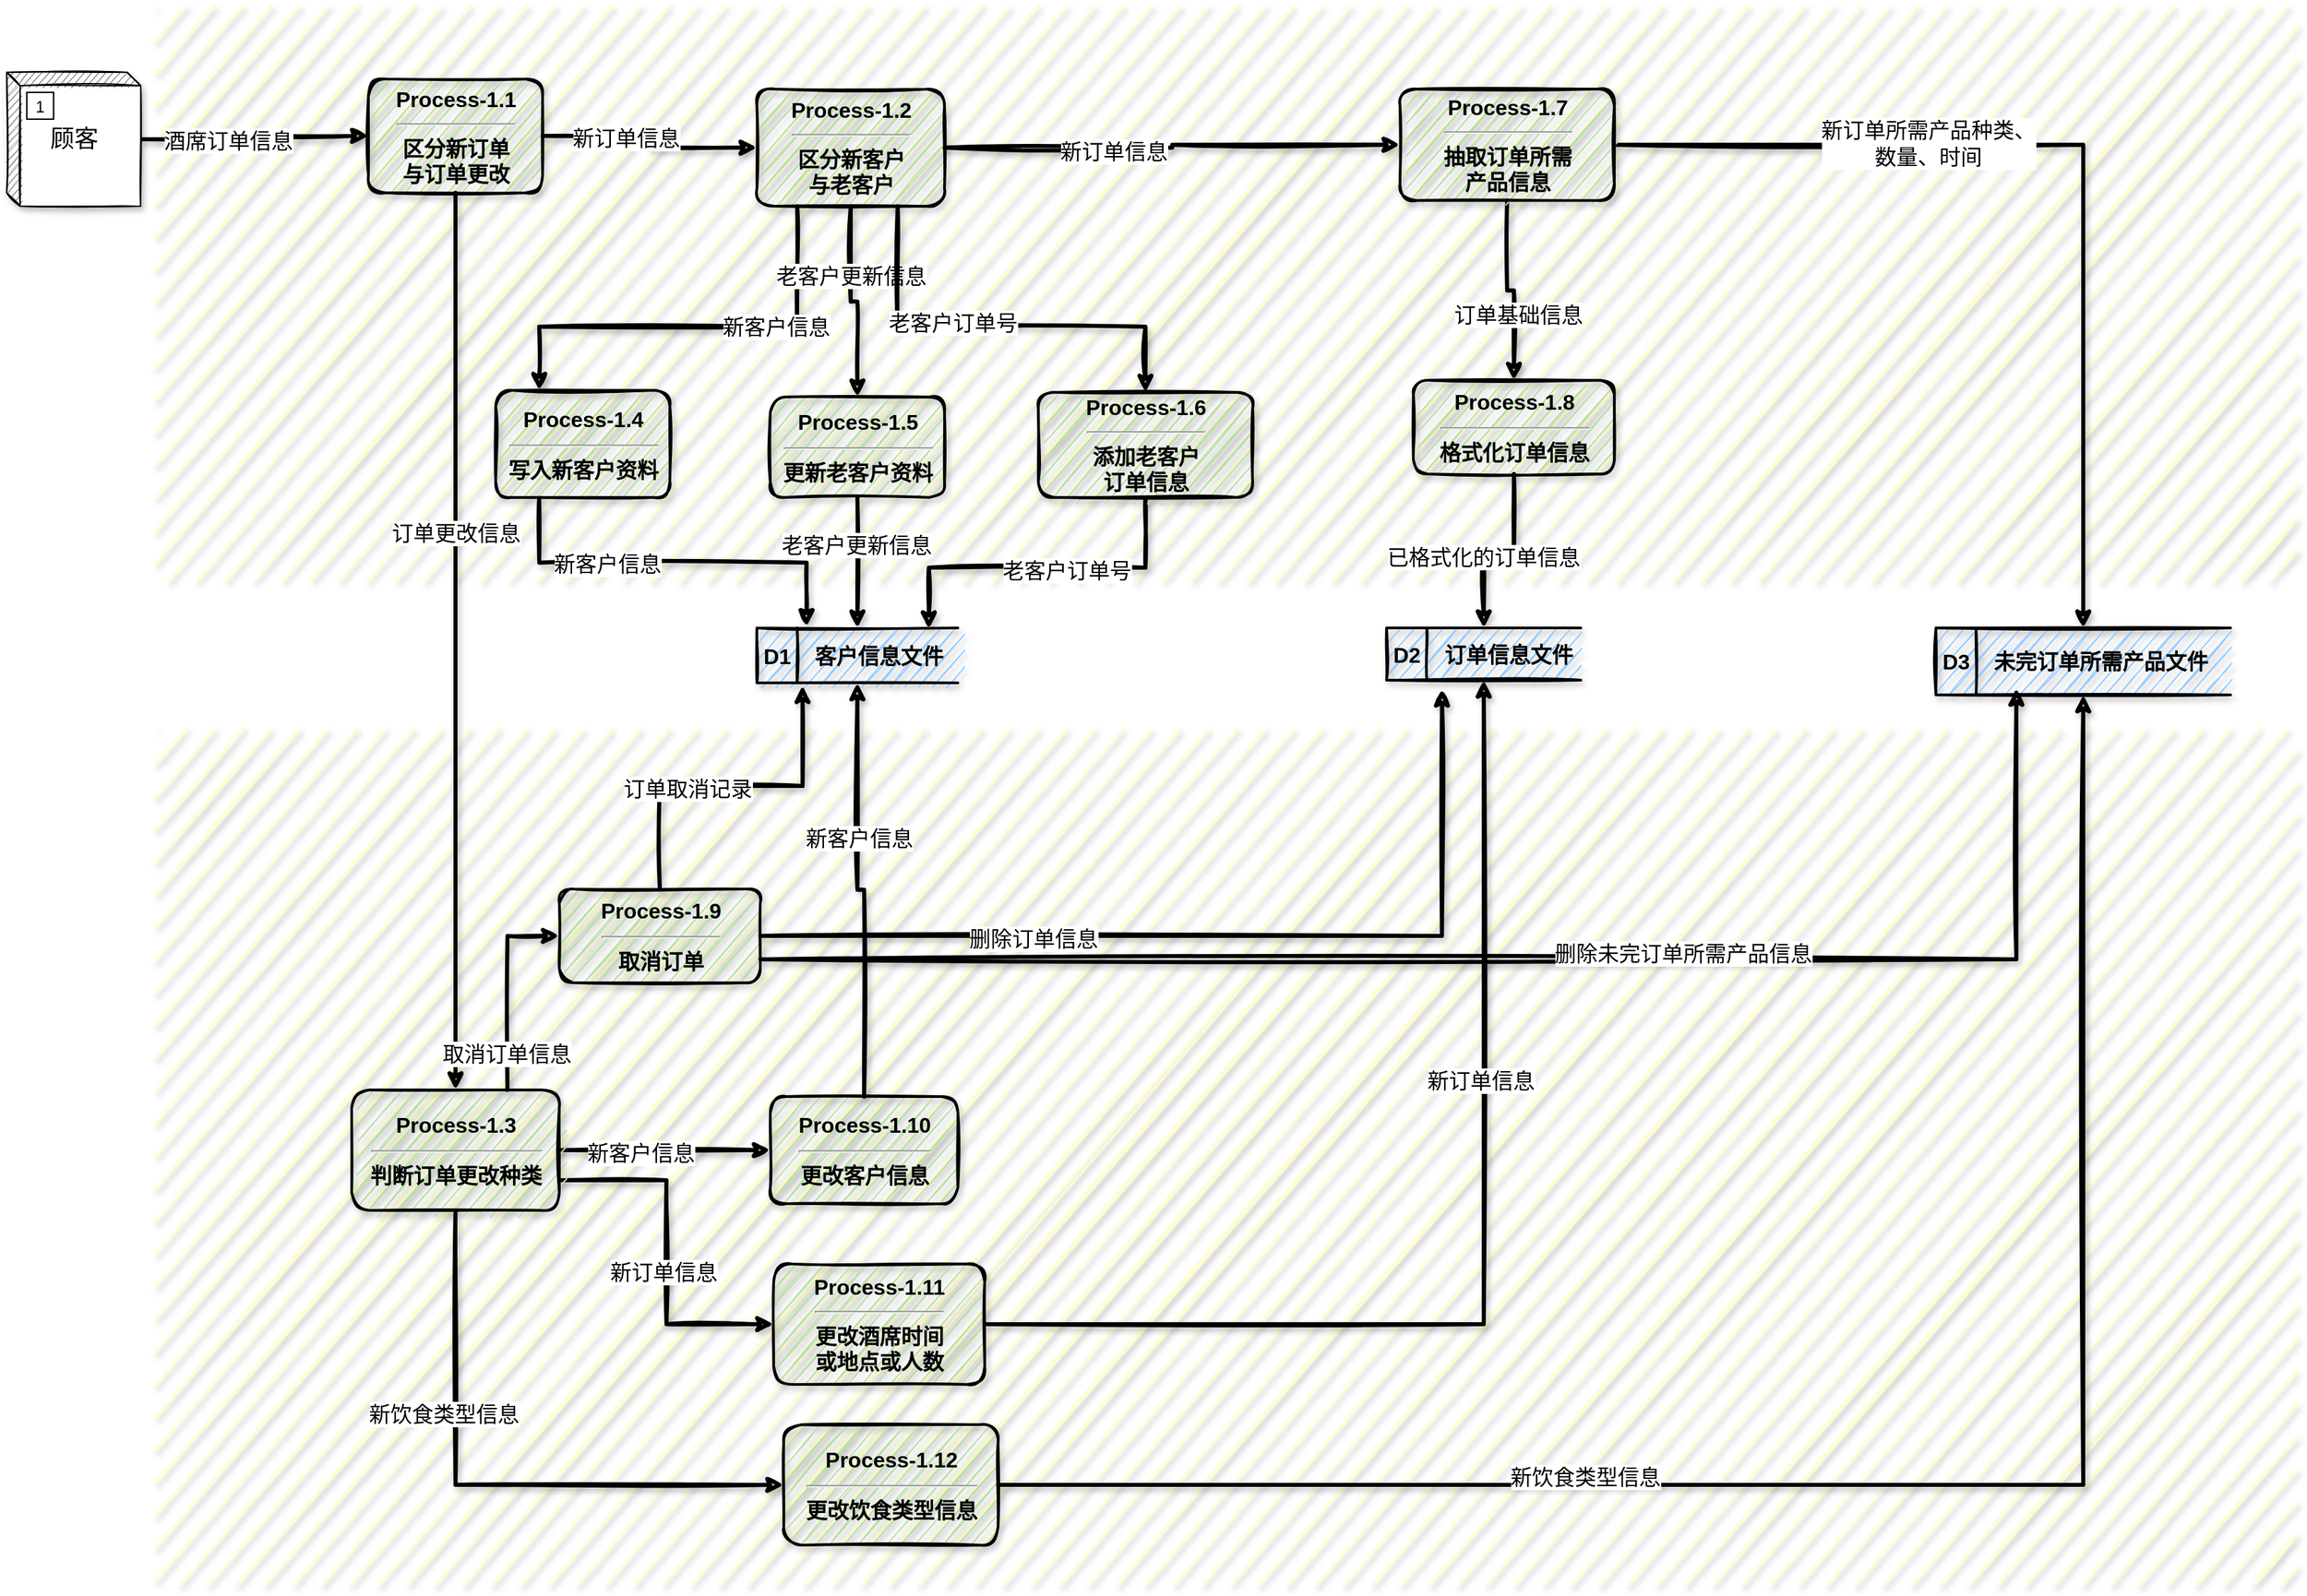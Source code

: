 <mxfile version="14.5.8" type="github">
  <diagram id="C5RBs43oDa-KdzZeNtuy" name="Page-1">
    <mxGraphModel dx="1980" dy="1096" grid="1" gridSize="10" guides="1" tooltips="1" connect="1" arrows="1" fold="1" page="1" pageScale="1" pageWidth="827" pageHeight="1169" math="0" shadow="0">
      <root>
        <mxCell id="WIyWlLk6GJQsqaUBKTNV-0" />
        <mxCell id="WIyWlLk6GJQsqaUBKTNV-1" parent="WIyWlLk6GJQsqaUBKTNV-0" />
        <mxCell id="XLCLOh3F5A6T6URXvK6H-68" value="" style="rounded=1;whiteSpace=wrap;html=1;absoluteArcSize=1;arcSize=14;strokeWidth=4;shadow=1;glass=0;dashed=0;sketch=1;opacity=80;fillStyle=auto;strokeColor=none;fillColor=#FFFFCC;" vertex="1" parent="WIyWlLk6GJQsqaUBKTNV-1">
          <mxGeometry x="170" y="720" width="1600" height="640" as="geometry" />
        </mxCell>
        <mxCell id="XLCLOh3F5A6T6URXvK6H-67" value="" style="rounded=1;whiteSpace=wrap;html=1;absoluteArcSize=1;arcSize=14;strokeWidth=4;shadow=1;dashed=0;sketch=1;fillColor=#FFFFCC;glass=0;opacity=80;strokeColor=none;" vertex="1" parent="WIyWlLk6GJQsqaUBKTNV-1">
          <mxGeometry x="170" y="180" width="1600" height="430" as="geometry" />
        </mxCell>
        <mxCell id="XLCLOh3F5A6T6URXvK6H-4" style="edgeStyle=orthogonalEdgeStyle;rounded=0;orthogonalLoop=1;jettySize=auto;html=1;shadow=1;sketch=1;strokeWidth=3;" edge="1" parent="WIyWlLk6GJQsqaUBKTNV-1" source="XLCLOh3F5A6T6URXvK6H-1" target="XLCLOh3F5A6T6URXvK6H-3">
          <mxGeometry relative="1" as="geometry" />
        </mxCell>
        <mxCell id="XLCLOh3F5A6T6URXvK6H-5" value="&lt;font style=&quot;font-size: 16px&quot;&gt;酒席订单信息&lt;/font&gt;" style="edgeLabel;html=1;align=center;verticalAlign=middle;resizable=0;points=[];" vertex="1" connectable="0" parent="XLCLOh3F5A6T6URXvK6H-4">
          <mxGeometry x="-0.248" y="-1" relative="1" as="geometry">
            <mxPoint as="offset" />
          </mxGeometry>
        </mxCell>
        <mxCell id="XLCLOh3F5A6T6URXvK6H-1" value="&lt;font style=&quot;font-size: 18px&quot;&gt;顾客&lt;/font&gt;" style="html=1;dashed=0;whitespace=wrap;shape=mxgraph.dfd.externalEntity;sketch=1;shadow=1;" vertex="1" parent="WIyWlLk6GJQsqaUBKTNV-1">
          <mxGeometry x="60" y="230" width="100" height="100" as="geometry" />
        </mxCell>
        <mxCell id="XLCLOh3F5A6T6URXvK6H-2" value="1" style="autosize=1;part=1;resizable=0;strokeColor=inherit;fillColor=inherit;gradientColor=inherit;" vertex="1" parent="XLCLOh3F5A6T6URXvK6H-1">
          <mxGeometry width="20" height="20" relative="1" as="geometry">
            <mxPoint x="15" y="15" as="offset" />
          </mxGeometry>
        </mxCell>
        <mxCell id="XLCLOh3F5A6T6URXvK6H-8" style="edgeStyle=orthogonalEdgeStyle;rounded=0;sketch=1;orthogonalLoop=1;jettySize=auto;html=1;entryX=0;entryY=0.5;entryDx=0;entryDy=0;shadow=1;strokeWidth=3;" edge="1" parent="WIyWlLk6GJQsqaUBKTNV-1" source="XLCLOh3F5A6T6URXvK6H-3" target="XLCLOh3F5A6T6URXvK6H-7">
          <mxGeometry relative="1" as="geometry" />
        </mxCell>
        <mxCell id="XLCLOh3F5A6T6URXvK6H-9" value="&lt;font style=&quot;font-size: 16px&quot;&gt;新订单信息&lt;/font&gt;" style="edgeLabel;html=1;align=center;verticalAlign=middle;resizable=0;points=[];" vertex="1" connectable="0" parent="XLCLOh3F5A6T6URXvK6H-8">
          <mxGeometry x="-0.272" y="-1" relative="1" as="geometry">
            <mxPoint as="offset" />
          </mxGeometry>
        </mxCell>
        <mxCell id="XLCLOh3F5A6T6URXvK6H-11" style="edgeStyle=orthogonalEdgeStyle;rounded=0;sketch=1;orthogonalLoop=1;jettySize=auto;html=1;entryX=0.5;entryY=0;entryDx=0;entryDy=0;shadow=1;strokeWidth=3;" edge="1" parent="WIyWlLk6GJQsqaUBKTNV-1" source="XLCLOh3F5A6T6URXvK6H-3" target="XLCLOh3F5A6T6URXvK6H-10">
          <mxGeometry relative="1" as="geometry" />
        </mxCell>
        <mxCell id="XLCLOh3F5A6T6URXvK6H-12" value="&lt;font style=&quot;font-size: 16px&quot;&gt;订单更改信息&lt;/font&gt;" style="edgeLabel;html=1;align=center;verticalAlign=middle;resizable=0;points=[];" vertex="1" connectable="0" parent="XLCLOh3F5A6T6URXvK6H-11">
          <mxGeometry x="-0.243" relative="1" as="geometry">
            <mxPoint as="offset" />
          </mxGeometry>
        </mxCell>
        <mxCell id="XLCLOh3F5A6T6URXvK6H-3" value="&lt;b style=&quot;font-size: 16px&quot;&gt;&lt;font style=&quot;font-size: 16px&quot;&gt;Process-1.1&lt;/font&gt;&lt;/b&gt;&lt;hr style=&quot;font-size: 16px&quot;&gt;&lt;b style=&quot;font-size: 16px&quot;&gt;&lt;font style=&quot;font-size: 16px&quot;&gt;区分新订单&lt;br&gt;与订单更改&lt;/font&gt;&lt;/b&gt;" style="html=1;dashed=0;whitespace=wrap;rounded=1;sketch=1;shadow=1;strokeWidth=2;fillColor=#B9E0A5;" vertex="1" parent="WIyWlLk6GJQsqaUBKTNV-1">
          <mxGeometry x="330" y="235" width="130" height="85" as="geometry" />
        </mxCell>
        <mxCell id="XLCLOh3F5A6T6URXvK6H-14" style="edgeStyle=orthogonalEdgeStyle;rounded=0;sketch=1;orthogonalLoop=1;jettySize=auto;html=1;shadow=1;strokeWidth=3;entryX=0.25;entryY=0;entryDx=0;entryDy=0;" edge="1" parent="WIyWlLk6GJQsqaUBKTNV-1" source="XLCLOh3F5A6T6URXvK6H-7" target="XLCLOh3F5A6T6URXvK6H-13">
          <mxGeometry relative="1" as="geometry">
            <mxPoint x="470" y="350" as="targetPoint" />
            <Array as="points">
              <mxPoint x="650" y="420" />
              <mxPoint x="458" y="420" />
            </Array>
          </mxGeometry>
        </mxCell>
        <mxCell id="XLCLOh3F5A6T6URXvK6H-15" value="&lt;font style=&quot;font-size: 16px&quot;&gt;新客户信息&lt;/font&gt;" style="edgeLabel;html=1;align=center;verticalAlign=middle;resizable=0;points=[];" vertex="1" connectable="0" parent="XLCLOh3F5A6T6URXvK6H-14">
          <mxGeometry x="-0.359" relative="1" as="geometry">
            <mxPoint as="offset" />
          </mxGeometry>
        </mxCell>
        <mxCell id="XLCLOh3F5A6T6URXvK6H-20" style="edgeStyle=orthogonalEdgeStyle;rounded=0;sketch=1;orthogonalLoop=1;jettySize=auto;html=1;shadow=1;strokeWidth=3;" edge="1" parent="WIyWlLk6GJQsqaUBKTNV-1" source="XLCLOh3F5A6T6URXvK6H-7" target="XLCLOh3F5A6T6URXvK6H-19">
          <mxGeometry relative="1" as="geometry" />
        </mxCell>
        <mxCell id="XLCLOh3F5A6T6URXvK6H-21" value="&lt;font style=&quot;font-size: 16px&quot;&gt;新订单信息&lt;/font&gt;" style="edgeLabel;html=1;align=center;verticalAlign=middle;resizable=0;points=[];" vertex="1" connectable="0" parent="XLCLOh3F5A6T6URXvK6H-20">
          <mxGeometry x="-0.265" y="-2" relative="1" as="geometry">
            <mxPoint as="offset" />
          </mxGeometry>
        </mxCell>
        <mxCell id="XLCLOh3F5A6T6URXvK6H-24" style="edgeStyle=orthogonalEdgeStyle;rounded=0;sketch=1;orthogonalLoop=1;jettySize=auto;html=1;entryX=0.5;entryY=0;entryDx=0;entryDy=0;shadow=1;strokeWidth=3;" edge="1" parent="WIyWlLk6GJQsqaUBKTNV-1" source="XLCLOh3F5A6T6URXvK6H-7" target="XLCLOh3F5A6T6URXvK6H-22">
          <mxGeometry relative="1" as="geometry" />
        </mxCell>
        <mxCell id="XLCLOh3F5A6T6URXvK6H-25" value="&lt;font style=&quot;font-size: 16px&quot;&gt;老客户更新信息&lt;/font&gt;" style="edgeLabel;html=1;align=center;verticalAlign=middle;resizable=0;points=[];" vertex="1" connectable="0" parent="XLCLOh3F5A6T6URXvK6H-24">
          <mxGeometry x="-0.294" relative="1" as="geometry">
            <mxPoint as="offset" />
          </mxGeometry>
        </mxCell>
        <mxCell id="XLCLOh3F5A6T6URXvK6H-29" style="edgeStyle=orthogonalEdgeStyle;rounded=0;sketch=1;orthogonalLoop=1;jettySize=auto;html=1;exitX=0.75;exitY=1;exitDx=0;exitDy=0;shadow=1;strokeWidth=3;" edge="1" parent="WIyWlLk6GJQsqaUBKTNV-1" source="XLCLOh3F5A6T6URXvK6H-7" target="XLCLOh3F5A6T6URXvK6H-28">
          <mxGeometry relative="1" as="geometry">
            <Array as="points">
              <mxPoint x="725" y="420" />
              <mxPoint x="910" y="420" />
            </Array>
          </mxGeometry>
        </mxCell>
        <mxCell id="XLCLOh3F5A6T6URXvK6H-30" value="&lt;font style=&quot;font-size: 16px&quot;&gt;老客户订单号&lt;/font&gt;" style="edgeLabel;html=1;align=center;verticalAlign=middle;resizable=0;points=[];" vertex="1" connectable="0" parent="XLCLOh3F5A6T6URXvK6H-29">
          <mxGeometry x="-0.198" y="3" relative="1" as="geometry">
            <mxPoint x="1" as="offset" />
          </mxGeometry>
        </mxCell>
        <mxCell id="XLCLOh3F5A6T6URXvK6H-7" value="&lt;span style=&quot;font-size: 16px&quot;&gt;&lt;font style=&quot;font-size: 16px&quot;&gt;&lt;b&gt;Process-1.2&lt;/b&gt;&lt;/font&gt;&lt;/span&gt;&lt;hr style=&quot;font-size: 16px&quot;&gt;&lt;span style=&quot;font-size: 16px&quot;&gt;&lt;font style=&quot;font-size: 16px&quot;&gt;&lt;b&gt;区分新客户&lt;br&gt;与老客户&lt;/b&gt;&lt;/font&gt;&lt;/span&gt;" style="html=1;dashed=0;whitespace=wrap;rounded=1;shadow=1;sketch=1;strokeWidth=2;fillColor=#B9E0A5;" vertex="1" parent="WIyWlLk6GJQsqaUBKTNV-1">
          <mxGeometry x="620" y="242.5" width="140" height="87.5" as="geometry" />
        </mxCell>
        <mxCell id="XLCLOh3F5A6T6URXvK6H-50" style="edgeStyle=orthogonalEdgeStyle;rounded=0;sketch=1;orthogonalLoop=1;jettySize=auto;html=1;exitX=0.75;exitY=0;exitDx=0;exitDy=0;entryX=0;entryY=0.5;entryDx=0;entryDy=0;shadow=1;strokeWidth=3;" edge="1" parent="WIyWlLk6GJQsqaUBKTNV-1" source="XLCLOh3F5A6T6URXvK6H-10" target="XLCLOh3F5A6T6URXvK6H-43">
          <mxGeometry relative="1" as="geometry" />
        </mxCell>
        <mxCell id="XLCLOh3F5A6T6URXvK6H-51" value="&lt;font style=&quot;font-size: 16px&quot;&gt;取消订单信息&lt;/font&gt;" style="edgeLabel;html=1;align=center;verticalAlign=middle;resizable=0;points=[];" vertex="1" connectable="0" parent="XLCLOh3F5A6T6URXvK6H-50">
          <mxGeometry x="-0.649" y="1" relative="1" as="geometry">
            <mxPoint as="offset" />
          </mxGeometry>
        </mxCell>
        <mxCell id="XLCLOh3F5A6T6URXvK6H-53" style="edgeStyle=orthogonalEdgeStyle;rounded=0;sketch=1;orthogonalLoop=1;jettySize=auto;html=1;shadow=1;strokeWidth=3;" edge="1" parent="WIyWlLk6GJQsqaUBKTNV-1" source="XLCLOh3F5A6T6URXvK6H-10" target="XLCLOh3F5A6T6URXvK6H-52">
          <mxGeometry relative="1" as="geometry" />
        </mxCell>
        <mxCell id="XLCLOh3F5A6T6URXvK6H-54" value="&lt;font style=&quot;font-size: 16px&quot;&gt;新客户信息&lt;/font&gt;" style="edgeLabel;html=1;align=center;verticalAlign=middle;resizable=0;points=[];" vertex="1" connectable="0" parent="XLCLOh3F5A6T6URXvK6H-53">
          <mxGeometry x="-0.236" y="-2" relative="1" as="geometry">
            <mxPoint as="offset" />
          </mxGeometry>
        </mxCell>
        <mxCell id="XLCLOh3F5A6T6URXvK6H-60" style="edgeStyle=orthogonalEdgeStyle;rounded=0;sketch=1;orthogonalLoop=1;jettySize=auto;html=1;exitX=1;exitY=0.75;exitDx=0;exitDy=0;entryX=0;entryY=0.5;entryDx=0;entryDy=0;shadow=1;strokeWidth=3;" edge="1" parent="WIyWlLk6GJQsqaUBKTNV-1" source="XLCLOh3F5A6T6URXvK6H-10" target="XLCLOh3F5A6T6URXvK6H-57">
          <mxGeometry relative="1" as="geometry" />
        </mxCell>
        <mxCell id="XLCLOh3F5A6T6URXvK6H-61" value="&lt;font style=&quot;font-size: 16px&quot;&gt;新订单信息&lt;/font&gt;" style="edgeLabel;html=1;align=center;verticalAlign=middle;resizable=0;points=[];" vertex="1" connectable="0" parent="XLCLOh3F5A6T6URXvK6H-60">
          <mxGeometry x="0.115" y="-3" relative="1" as="geometry">
            <mxPoint y="-1" as="offset" />
          </mxGeometry>
        </mxCell>
        <mxCell id="XLCLOh3F5A6T6URXvK6H-63" style="edgeStyle=orthogonalEdgeStyle;rounded=0;sketch=1;orthogonalLoop=1;jettySize=auto;html=1;entryX=0;entryY=0.5;entryDx=0;entryDy=0;shadow=1;strokeWidth=3;exitX=0.5;exitY=1;exitDx=0;exitDy=0;" edge="1" parent="WIyWlLk6GJQsqaUBKTNV-1" source="XLCLOh3F5A6T6URXvK6H-10" target="XLCLOh3F5A6T6URXvK6H-62">
          <mxGeometry relative="1" as="geometry" />
        </mxCell>
        <mxCell id="XLCLOh3F5A6T6URXvK6H-64" value="&lt;font style=&quot;font-size: 16px&quot;&gt;新饮食类型信息&lt;/font&gt;" style="edgeLabel;html=1;align=center;verticalAlign=middle;resizable=0;points=[];" vertex="1" connectable="0" parent="XLCLOh3F5A6T6URXvK6H-63">
          <mxGeometry x="-0.323" y="-9" relative="1" as="geometry">
            <mxPoint y="-1" as="offset" />
          </mxGeometry>
        </mxCell>
        <mxCell id="XLCLOh3F5A6T6URXvK6H-10" value="&lt;b style=&quot;font-size: 16px&quot;&gt;&lt;font style=&quot;font-size: 16px&quot;&gt;Process-1.3&lt;/font&gt;&lt;/b&gt;&lt;hr style=&quot;font-size: 16px&quot;&gt;&lt;b style=&quot;font-size: 16px&quot;&gt;&lt;font style=&quot;font-size: 16px&quot;&gt;判断订单更改种类&lt;/font&gt;&lt;/b&gt;" style="html=1;dashed=0;whitespace=wrap;rounded=1;shadow=1;sketch=1;strokeWidth=2;fillColor=#B9E0A5;" vertex="1" parent="WIyWlLk6GJQsqaUBKTNV-1">
          <mxGeometry x="317.5" y="990" width="155" height="90" as="geometry" />
        </mxCell>
        <mxCell id="XLCLOh3F5A6T6URXvK6H-17" style="edgeStyle=orthogonalEdgeStyle;rounded=0;sketch=1;orthogonalLoop=1;jettySize=auto;html=1;shadow=1;strokeWidth=3;exitX=0.25;exitY=1;exitDx=0;exitDy=0;entryX=0.247;entryY=-0.024;entryDx=0;entryDy=0;entryPerimeter=0;" edge="1" parent="WIyWlLk6GJQsqaUBKTNV-1" source="XLCLOh3F5A6T6URXvK6H-13" target="XLCLOh3F5A6T6URXvK6H-16">
          <mxGeometry relative="1" as="geometry" />
        </mxCell>
        <mxCell id="XLCLOh3F5A6T6URXvK6H-18" value="&lt;font style=&quot;font-size: 16px&quot;&gt;新客户信息&lt;/font&gt;" style="edgeLabel;html=1;align=center;verticalAlign=middle;resizable=0;points=[];" vertex="1" connectable="0" parent="XLCLOh3F5A6T6URXvK6H-17">
          <mxGeometry x="-0.336" y="1" relative="1" as="geometry">
            <mxPoint y="1" as="offset" />
          </mxGeometry>
        </mxCell>
        <mxCell id="XLCLOh3F5A6T6URXvK6H-13" value="&lt;b style=&quot;font-size: 16px&quot;&gt;&lt;font style=&quot;font-size: 16px&quot;&gt;Process-1.4&lt;/font&gt;&lt;/b&gt;&lt;hr style=&quot;font-size: 16px&quot;&gt;&lt;b style=&quot;font-size: 16px&quot;&gt;&lt;font style=&quot;font-size: 16px&quot;&gt;写入新客户资料&lt;/font&gt;&lt;/b&gt;" style="html=1;dashed=0;whitespace=wrap;rounded=1;shadow=1;sketch=1;strokeWidth=2;fillColor=#B9E0A5;" vertex="1" parent="WIyWlLk6GJQsqaUBKTNV-1">
          <mxGeometry x="425" y="467.5" width="130" height="80" as="geometry" />
        </mxCell>
        <mxCell id="XLCLOh3F5A6T6URXvK6H-16" value="&lt;b&gt;&lt;font style=&quot;font-size: 16px&quot;&gt;D1&amp;nbsp; &amp;nbsp; 客户信息文件&lt;/font&gt;&lt;/b&gt;" style="html=1;dashed=0;whitespace=wrap;shape=mxgraph.dfd.dataStoreID;align=left;spacingLeft=3;points=[[0,0],[0.5,0],[1,0],[0,0.5],[1,0.5],[0,1],[0.5,1],[1,1]];rounded=1;shadow=1;sketch=1;strokeWidth=2;fillColor=#99CCFF;" vertex="1" parent="WIyWlLk6GJQsqaUBKTNV-1">
          <mxGeometry x="620" y="645" width="150" height="41" as="geometry" />
        </mxCell>
        <mxCell id="XLCLOh3F5A6T6URXvK6H-34" style="edgeStyle=orthogonalEdgeStyle;rounded=0;sketch=1;orthogonalLoop=1;jettySize=auto;html=1;entryX=0.5;entryY=0;entryDx=0;entryDy=0;shadow=1;strokeWidth=3;" edge="1" parent="WIyWlLk6GJQsqaUBKTNV-1" source="XLCLOh3F5A6T6URXvK6H-19" target="XLCLOh3F5A6T6URXvK6H-33">
          <mxGeometry relative="1" as="geometry" />
        </mxCell>
        <mxCell id="XLCLOh3F5A6T6URXvK6H-35" value="&lt;font style=&quot;font-size: 16px&quot;&gt;新订单所需产品种类、&lt;br&gt;数量、时间&lt;/font&gt;" style="edgeLabel;html=1;align=center;verticalAlign=middle;resizable=0;points=[];" vertex="1" connectable="0" parent="XLCLOh3F5A6T6URXvK6H-34">
          <mxGeometry x="-0.342" y="1" relative="1" as="geometry">
            <mxPoint as="offset" />
          </mxGeometry>
        </mxCell>
        <mxCell id="XLCLOh3F5A6T6URXvK6H-37" style="edgeStyle=orthogonalEdgeStyle;rounded=0;sketch=1;orthogonalLoop=1;jettySize=auto;html=1;entryX=0.5;entryY=0;entryDx=0;entryDy=0;shadow=1;strokeWidth=3;" edge="1" parent="WIyWlLk6GJQsqaUBKTNV-1" source="XLCLOh3F5A6T6URXvK6H-19" target="XLCLOh3F5A6T6URXvK6H-36">
          <mxGeometry relative="1" as="geometry" />
        </mxCell>
        <mxCell id="XLCLOh3F5A6T6URXvK6H-38" value="&lt;font style=&quot;font-size: 16px&quot;&gt;订单基础信息&lt;/font&gt;" style="edgeLabel;html=1;align=center;verticalAlign=middle;resizable=0;points=[];" vertex="1" connectable="0" parent="XLCLOh3F5A6T6URXvK6H-37">
          <mxGeometry x="0.294" y="3" relative="1" as="geometry">
            <mxPoint as="offset" />
          </mxGeometry>
        </mxCell>
        <mxCell id="XLCLOh3F5A6T6URXvK6H-19" value="&lt;b style=&quot;font-size: 16px&quot;&gt;&lt;font style=&quot;font-size: 16px&quot;&gt;Process-1.7&lt;/font&gt;&lt;/b&gt;&lt;hr style=&quot;font-size: 16px&quot;&gt;&lt;b style=&quot;font-size: 16px&quot;&gt;&lt;font style=&quot;font-size: 16px&quot;&gt;抽取订单所需&lt;br&gt;产品信息&lt;/font&gt;&lt;/b&gt;" style="html=1;dashed=0;whitespace=wrap;rounded=1;shadow=1;sketch=1;strokeWidth=2;fillColor=#B9E0A5;" vertex="1" parent="WIyWlLk6GJQsqaUBKTNV-1">
          <mxGeometry x="1100" y="242.5" width="160" height="83.25" as="geometry" />
        </mxCell>
        <mxCell id="XLCLOh3F5A6T6URXvK6H-26" style="edgeStyle=orthogonalEdgeStyle;rounded=0;sketch=1;orthogonalLoop=1;jettySize=auto;html=1;entryX=0.5;entryY=0;entryDx=0;entryDy=0;shadow=1;strokeWidth=3;" edge="1" parent="WIyWlLk6GJQsqaUBKTNV-1" source="XLCLOh3F5A6T6URXvK6H-22" target="XLCLOh3F5A6T6URXvK6H-16">
          <mxGeometry relative="1" as="geometry" />
        </mxCell>
        <mxCell id="XLCLOh3F5A6T6URXvK6H-27" value="&lt;span style=&quot;font-size: 16px&quot;&gt;老客户更新信息&lt;/span&gt;" style="edgeLabel;html=1;align=center;verticalAlign=middle;resizable=0;points=[];" vertex="1" connectable="0" parent="XLCLOh3F5A6T6URXvK6H-26">
          <mxGeometry x="-0.282" y="-1" relative="1" as="geometry">
            <mxPoint as="offset" />
          </mxGeometry>
        </mxCell>
        <mxCell id="XLCLOh3F5A6T6URXvK6H-22" value="&lt;b style=&quot;font-size: 16px&quot;&gt;&lt;font style=&quot;font-size: 16px&quot;&gt;Process-1.5&lt;/font&gt;&lt;/b&gt;&lt;hr style=&quot;font-size: 16px&quot;&gt;&lt;b style=&quot;font-size: 16px&quot;&gt;&lt;font style=&quot;font-size: 16px&quot;&gt;更新老客户资料&lt;/font&gt;&lt;/b&gt;" style="html=1;dashed=0;whitespace=wrap;rounded=1;shadow=1;sketch=1;strokeWidth=2;fillColor=#B9E0A5;" vertex="1" parent="WIyWlLk6GJQsqaUBKTNV-1">
          <mxGeometry x="630" y="472.5" width="130" height="75" as="geometry" />
        </mxCell>
        <mxCell id="XLCLOh3F5A6T6URXvK6H-31" style="edgeStyle=orthogonalEdgeStyle;rounded=0;sketch=1;orthogonalLoop=1;jettySize=auto;html=1;entryX=0.855;entryY=0.017;entryDx=0;entryDy=0;entryPerimeter=0;shadow=1;strokeWidth=3;" edge="1" parent="WIyWlLk6GJQsqaUBKTNV-1" source="XLCLOh3F5A6T6URXvK6H-28" target="XLCLOh3F5A6T6URXvK6H-16">
          <mxGeometry relative="1" as="geometry">
            <Array as="points">
              <mxPoint x="910" y="600" />
              <mxPoint x="748" y="600" />
            </Array>
          </mxGeometry>
        </mxCell>
        <mxCell id="XLCLOh3F5A6T6URXvK6H-32" value="&lt;span style=&quot;font-size: 16px&quot;&gt;老客户订单号&lt;/span&gt;" style="edgeLabel;html=1;align=center;verticalAlign=middle;resizable=0;points=[];" vertex="1" connectable="0" parent="XLCLOh3F5A6T6URXvK6H-31">
          <mxGeometry x="-0.137" y="2" relative="1" as="geometry">
            <mxPoint as="offset" />
          </mxGeometry>
        </mxCell>
        <mxCell id="XLCLOh3F5A6T6URXvK6H-28" value="&lt;b style=&quot;font-size: 16px&quot;&gt;&lt;font style=&quot;font-size: 16px&quot;&gt;Process-1.6&lt;/font&gt;&lt;/b&gt;&lt;hr style=&quot;font-size: 16px&quot;&gt;&lt;b style=&quot;font-size: 16px&quot;&gt;&lt;font style=&quot;font-size: 16px&quot;&gt;添加老客户&lt;br&gt;订单信息&lt;/font&gt;&lt;/b&gt;" style="html=1;dashed=0;whitespace=wrap;rounded=1;shadow=1;sketch=1;strokeWidth=2;fillColor=#B9E0A5;" vertex="1" parent="WIyWlLk6GJQsqaUBKTNV-1">
          <mxGeometry x="830" y="469" width="160" height="78.5" as="geometry" />
        </mxCell>
        <mxCell id="XLCLOh3F5A6T6URXvK6H-33" value="&lt;b&gt;&lt;font style=&quot;font-size: 16px&quot;&gt;D3&amp;nbsp; &amp;nbsp; 未完订单所需产品文件&lt;/font&gt;&lt;/b&gt;" style="html=1;dashed=0;whitespace=wrap;shape=mxgraph.dfd.dataStoreID;align=left;spacingLeft=3;points=[[0,0],[0.5,0],[1,0],[0,0.5],[1,0.5],[0,1],[0.5,1],[1,1]];rounded=1;shadow=1;sketch=1;strokeWidth=2;fillColor=#99CCFF;" vertex="1" parent="WIyWlLk6GJQsqaUBKTNV-1">
          <mxGeometry x="1500" y="645" width="220" height="50" as="geometry" />
        </mxCell>
        <mxCell id="XLCLOh3F5A6T6URXvK6H-40" style="edgeStyle=orthogonalEdgeStyle;rounded=0;sketch=1;orthogonalLoop=1;jettySize=auto;html=1;entryX=0.5;entryY=0;entryDx=0;entryDy=0;shadow=1;strokeWidth=3;" edge="1" parent="WIyWlLk6GJQsqaUBKTNV-1" source="XLCLOh3F5A6T6URXvK6H-36" target="XLCLOh3F5A6T6URXvK6H-39">
          <mxGeometry relative="1" as="geometry" />
        </mxCell>
        <mxCell id="XLCLOh3F5A6T6URXvK6H-41" value="&lt;font style=&quot;font-size: 16px&quot;&gt;已格式化的订单信息&lt;/font&gt;" style="edgeLabel;html=1;align=center;verticalAlign=middle;resizable=0;points=[];" vertex="1" connectable="0" parent="XLCLOh3F5A6T6URXvK6H-40">
          <mxGeometry x="0.227" y="-1" relative="1" as="geometry">
            <mxPoint as="offset" />
          </mxGeometry>
        </mxCell>
        <mxCell id="XLCLOh3F5A6T6URXvK6H-36" value="&lt;b style=&quot;font-size: 16px&quot;&gt;&lt;font style=&quot;font-size: 16px&quot;&gt;Process-1.8&lt;/font&gt;&lt;/b&gt;&lt;hr style=&quot;font-size: 16px&quot;&gt;&lt;b style=&quot;font-size: 16px&quot;&gt;&lt;font style=&quot;font-size: 16px&quot;&gt;格式化订单信息&lt;/font&gt;&lt;/b&gt;" style="html=1;dashed=0;whitespace=wrap;rounded=1;shadow=1;sketch=1;strokeWidth=2;fillColor=#B9E0A5;" vertex="1" parent="WIyWlLk6GJQsqaUBKTNV-1">
          <mxGeometry x="1110" y="460" width="150" height="70" as="geometry" />
        </mxCell>
        <mxCell id="XLCLOh3F5A6T6URXvK6H-39" value="&lt;b&gt;&lt;font style=&quot;font-size: 16px&quot;&gt;D2&amp;nbsp; &amp;nbsp; 订单信息文件&lt;/font&gt;&lt;/b&gt;" style="html=1;dashed=0;whitespace=wrap;shape=mxgraph.dfd.dataStoreID;align=left;spacingLeft=3;points=[[0,0],[0.5,0],[1,0],[0,0.5],[1,0.5],[0,1],[0.5,1],[1,1]];rounded=1;shadow=1;sketch=1;strokeWidth=2;fillColor=#99CCFF;" vertex="1" parent="WIyWlLk6GJQsqaUBKTNV-1">
          <mxGeometry x="1090" y="645" width="145" height="39" as="geometry" />
        </mxCell>
        <mxCell id="XLCLOh3F5A6T6URXvK6H-44" style="edgeStyle=orthogonalEdgeStyle;rounded=0;sketch=1;orthogonalLoop=1;jettySize=auto;html=1;entryX=0.227;entryY=1.049;entryDx=0;entryDy=0;entryPerimeter=0;shadow=1;strokeWidth=3;" edge="1" parent="WIyWlLk6GJQsqaUBKTNV-1" source="XLCLOh3F5A6T6URXvK6H-43" target="XLCLOh3F5A6T6URXvK6H-16">
          <mxGeometry relative="1" as="geometry" />
        </mxCell>
        <mxCell id="XLCLOh3F5A6T6URXvK6H-45" value="&lt;font style=&quot;font-size: 16px&quot;&gt;订单取消记录&lt;/font&gt;" style="edgeLabel;html=1;align=center;verticalAlign=middle;resizable=0;points=[];" vertex="1" connectable="0" parent="XLCLOh3F5A6T6URXvK6H-44">
          <mxGeometry x="-0.249" y="-2" relative="1" as="geometry">
            <mxPoint as="offset" />
          </mxGeometry>
        </mxCell>
        <mxCell id="XLCLOh3F5A6T6URXvK6H-46" style="edgeStyle=orthogonalEdgeStyle;rounded=0;sketch=1;orthogonalLoop=1;jettySize=auto;html=1;entryX=0.285;entryY=1.171;entryDx=0;entryDy=0;entryPerimeter=0;shadow=1;strokeWidth=3;" edge="1" parent="WIyWlLk6GJQsqaUBKTNV-1" source="XLCLOh3F5A6T6URXvK6H-43" target="XLCLOh3F5A6T6URXvK6H-39">
          <mxGeometry relative="1" as="geometry" />
        </mxCell>
        <mxCell id="XLCLOh3F5A6T6URXvK6H-47" value="&lt;font style=&quot;font-size: 16px&quot;&gt;删除订单信息&lt;/font&gt;" style="edgeLabel;html=1;align=center;verticalAlign=middle;resizable=0;points=[];" vertex="1" connectable="0" parent="XLCLOh3F5A6T6URXvK6H-46">
          <mxGeometry x="-0.413" y="-2" relative="1" as="geometry">
            <mxPoint as="offset" />
          </mxGeometry>
        </mxCell>
        <mxCell id="XLCLOh3F5A6T6URXvK6H-48" style="edgeStyle=orthogonalEdgeStyle;rounded=0;sketch=1;orthogonalLoop=1;jettySize=auto;html=1;exitX=1;exitY=0.75;exitDx=0;exitDy=0;entryX=0.273;entryY=0.9;entryDx=0;entryDy=0;entryPerimeter=0;shadow=1;strokeWidth=3;" edge="1" parent="WIyWlLk6GJQsqaUBKTNV-1" source="XLCLOh3F5A6T6URXvK6H-43" target="XLCLOh3F5A6T6URXvK6H-33">
          <mxGeometry relative="1" as="geometry" />
        </mxCell>
        <mxCell id="XLCLOh3F5A6T6URXvK6H-49" value="&lt;font style=&quot;font-size: 16px&quot;&gt;删除未完订单所需产品信息&lt;/font&gt;" style="edgeLabel;html=1;align=center;verticalAlign=middle;resizable=0;points=[];" vertex="1" connectable="0" parent="XLCLOh3F5A6T6URXvK6H-48">
          <mxGeometry x="-0.023" y="5" relative="1" as="geometry">
            <mxPoint x="130.83" as="offset" />
          </mxGeometry>
        </mxCell>
        <mxCell id="XLCLOh3F5A6T6URXvK6H-43" value="&lt;b style=&quot;font-size: 16px&quot;&gt;&lt;font style=&quot;font-size: 16px&quot;&gt;Process-1.9&lt;/font&gt;&lt;/b&gt;&lt;hr style=&quot;font-size: 16px&quot;&gt;&lt;b style=&quot;font-size: 16px&quot;&gt;&lt;font style=&quot;font-size: 16px&quot;&gt;取消订单&lt;/font&gt;&lt;/b&gt;" style="html=1;dashed=0;whitespace=wrap;rounded=1;shadow=1;sketch=1;strokeWidth=2;fillColor=#B9E0A5;" vertex="1" parent="WIyWlLk6GJQsqaUBKTNV-1">
          <mxGeometry x="472.5" y="840" width="150" height="70" as="geometry" />
        </mxCell>
        <mxCell id="XLCLOh3F5A6T6URXvK6H-55" style="edgeStyle=orthogonalEdgeStyle;rounded=0;sketch=1;orthogonalLoop=1;jettySize=auto;html=1;entryX=0.5;entryY=1;entryDx=0;entryDy=0;shadow=1;strokeWidth=3;" edge="1" parent="WIyWlLk6GJQsqaUBKTNV-1" source="XLCLOh3F5A6T6URXvK6H-52" target="XLCLOh3F5A6T6URXvK6H-16">
          <mxGeometry relative="1" as="geometry" />
        </mxCell>
        <mxCell id="XLCLOh3F5A6T6URXvK6H-56" value="&lt;span style=&quot;font-size: 16px&quot;&gt;新客户信息&lt;/span&gt;" style="edgeLabel;html=1;align=center;verticalAlign=middle;resizable=0;points=[];" vertex="1" connectable="0" parent="XLCLOh3F5A6T6URXvK6H-55">
          <mxGeometry x="0.265" y="-1" relative="1" as="geometry">
            <mxPoint as="offset" />
          </mxGeometry>
        </mxCell>
        <mxCell id="XLCLOh3F5A6T6URXvK6H-52" value="&lt;font style=&quot;font-size: 16px&quot;&gt;&lt;b&gt;Process-1.10&lt;/b&gt;&lt;/font&gt;&lt;hr style=&quot;font-size: 16px&quot;&gt;&lt;font style=&quot;font-size: 16px&quot;&gt;&lt;b&gt;更改客户信息&lt;/b&gt;&lt;/font&gt;" style="html=1;dashed=0;whitespace=wrap;rounded=1;shadow=1;sketch=1;strokeWidth=2;fillColor=#B9E0A5;" vertex="1" parent="WIyWlLk6GJQsqaUBKTNV-1">
          <mxGeometry x="630" y="995" width="140" height="80" as="geometry" />
        </mxCell>
        <mxCell id="XLCLOh3F5A6T6URXvK6H-58" style="edgeStyle=orthogonalEdgeStyle;rounded=0;sketch=1;orthogonalLoop=1;jettySize=auto;html=1;entryX=0.5;entryY=1;entryDx=0;entryDy=0;shadow=1;strokeWidth=3;" edge="1" parent="WIyWlLk6GJQsqaUBKTNV-1" source="XLCLOh3F5A6T6URXvK6H-57" target="XLCLOh3F5A6T6URXvK6H-39">
          <mxGeometry relative="1" as="geometry" />
        </mxCell>
        <mxCell id="XLCLOh3F5A6T6URXvK6H-59" value="&lt;font style=&quot;font-size: 16px&quot;&gt;新订单信息&lt;/font&gt;" style="edgeLabel;html=1;align=center;verticalAlign=middle;resizable=0;points=[];" vertex="1" connectable="0" parent="XLCLOh3F5A6T6URXvK6H-58">
          <mxGeometry x="0.3" y="3" relative="1" as="geometry">
            <mxPoint as="offset" />
          </mxGeometry>
        </mxCell>
        <mxCell id="XLCLOh3F5A6T6URXvK6H-57" value="&lt;b style=&quot;font-size: 16px&quot;&gt;&lt;font style=&quot;font-size: 16px&quot;&gt;Process-1.11&lt;/font&gt;&lt;/b&gt;&lt;hr style=&quot;font-size: 16px&quot;&gt;&lt;b style=&quot;font-size: 16px&quot;&gt;&lt;font style=&quot;font-size: 16px&quot;&gt;更改酒席时间&lt;br&gt;或地点或人数&lt;/font&gt;&lt;/b&gt;" style="html=1;dashed=0;whitespace=wrap;rounded=1;shadow=1;sketch=1;strokeWidth=2;fillColor=#B9E0A5;" vertex="1" parent="WIyWlLk6GJQsqaUBKTNV-1">
          <mxGeometry x="632.5" y="1120" width="157.5" height="90" as="geometry" />
        </mxCell>
        <mxCell id="XLCLOh3F5A6T6URXvK6H-65" style="edgeStyle=orthogonalEdgeStyle;rounded=0;sketch=1;orthogonalLoop=1;jettySize=auto;html=1;entryX=0.5;entryY=1;entryDx=0;entryDy=0;shadow=1;strokeWidth=3;" edge="1" parent="WIyWlLk6GJQsqaUBKTNV-1" source="XLCLOh3F5A6T6URXvK6H-62" target="XLCLOh3F5A6T6URXvK6H-33">
          <mxGeometry relative="1" as="geometry" />
        </mxCell>
        <mxCell id="XLCLOh3F5A6T6URXvK6H-66" value="&lt;span style=&quot;font-size: 16px&quot;&gt;新饮食类型信息&lt;/span&gt;" style="edgeLabel;html=1;align=center;verticalAlign=middle;resizable=0;points=[];" vertex="1" connectable="0" parent="XLCLOh3F5A6T6URXvK6H-65">
          <mxGeometry x="-0.373" y="6" relative="1" as="geometry">
            <mxPoint x="-1" as="offset" />
          </mxGeometry>
        </mxCell>
        <mxCell id="XLCLOh3F5A6T6URXvK6H-62" value="&lt;b style=&quot;font-size: 16px&quot;&gt;&lt;font style=&quot;font-size: 16px&quot;&gt;Process-1.12&lt;/font&gt;&lt;/b&gt;&lt;hr style=&quot;font-size: 16px&quot;&gt;&lt;b style=&quot;font-size: 16px&quot;&gt;&lt;font style=&quot;font-size: 16px&quot;&gt;更改饮食类型信息&lt;/font&gt;&lt;/b&gt;" style="html=1;dashed=0;whitespace=wrap;rounded=1;shadow=1;sketch=1;strokeWidth=2;fillColor=#B9E0A5;" vertex="1" parent="WIyWlLk6GJQsqaUBKTNV-1">
          <mxGeometry x="640" y="1240" width="160" height="90" as="geometry" />
        </mxCell>
      </root>
    </mxGraphModel>
  </diagram>
</mxfile>
